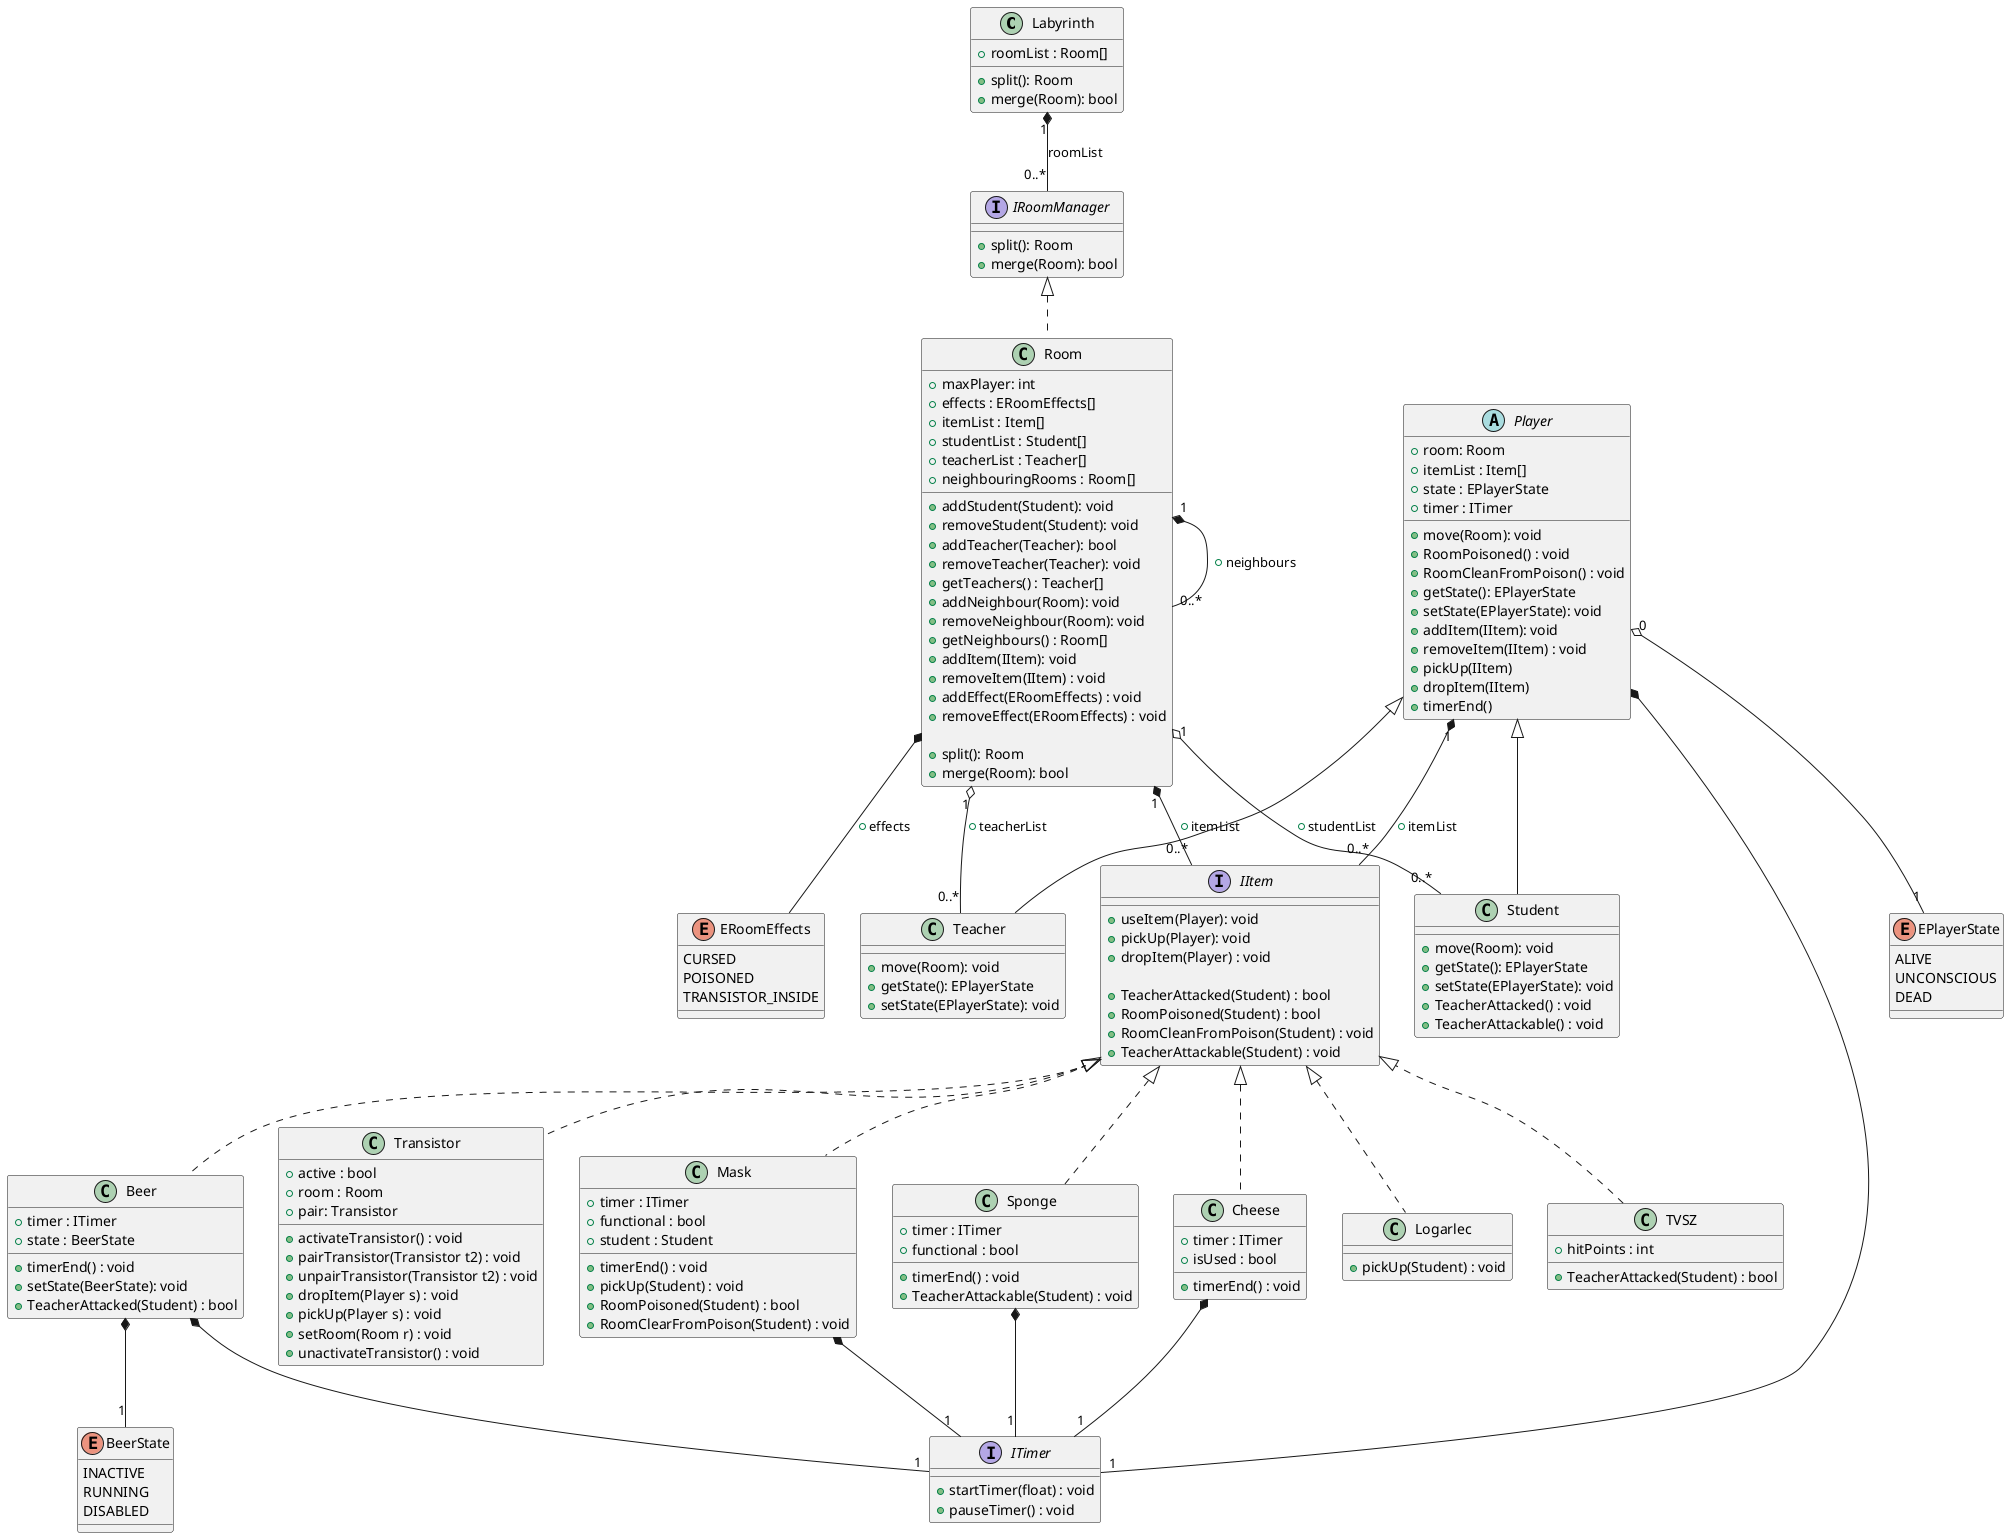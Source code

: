 @startuml UML

class Labyrinth {
    +roomList : Room[]

    + split(): Room
    + merge(Room): bool
}

Labyrinth "1" *-- "0..*" IRoomManager: roomList

interface IRoomManager {
    + split(): Room
    + merge(Room): bool
}

/' Removed implementing IItemHolder '/
class Room implements IRoomManager {
    + maxPlayer: int
    + effects : ERoomEffects[]
    + itemList : Item[]
    + studentList : Student[]
    + teacherList : Teacher[]
    + neighbouringRooms : Room[]

    + addStudent(Student): void
    + removeStudent(Student): void
    + addTeacher(Teacher): bool
    + removeTeacher(Teacher): void
    + getTeachers() : Teacher[]
    + addNeighbour(Room): void
    + removeNeighbour(Room): void
    + getNeighbours() : Room[]
    + addItem(IItem): void
    + removeItem(IItem) : void
    + addEffect(ERoomEffects) : void
    + removeEffect(ERoomEffects) : void

    + split(): Room
    + merge(Room): bool
}

Room "1" o-- "0..*" Student: + studentList
Room "1" o-- "0..*" Teacher: + teacherList
Room "1" *-- "0..*" Room: + neighbours
Room "1" *-- "0..*" IItem: + itemList
Room *-- ERoomEffects: + effects


enum EPlayerState {
    ALIVE
    UNCONSCIOUS
    DEAD
}

/' Removed implementing IItemHolder '/
abstract class Player {
    + room: Room
    + itemList : Item[]
    + state : EPlayerState
    + timer : ITimer

    + move(Room): void
    + RoomPoisoned() : void
    + RoomCleanFromPoison() : void
    + getState(): EPlayerState
    + setState(EPlayerState): void
    + addItem(IItem): void
    + removeItem(IItem) : void
    + pickUp(IItem)
    + dropItem(IItem)
    + timerEnd()
}

Player "0" o-- "1" EPlayerState
Player "1" *-- "0..*" IItem: + itemList
Player *-- "1" ITimer

interface IItem {
    + useItem(Player): void
    + pickUp(Player): void
    + dropItem(Player) : void

    + TeacherAttacked(Student) : bool
    + RoomPoisoned(Student) : bool
    + RoomCleanFromPoison(Student) : void
    + TeacherAttackable(Student) : void
}

class Teacher extends Player{
    + move(Room): void
    + getState(): EPlayerState
    + setState(EPlayerState): void
}

class Student extends Player{
    + move(Room): void
    + getState(): EPlayerState
    + setState(EPlayerState): void
    + TeacherAttacked() : void
    + TeacherAttackable() : void
}

/' interface IItemHolder {
    + addItemy(Item: Item): void
    + removeItem(Item: Item): void
} '/

enum ERoomEffects {
    CURSED
    POISONED
    TRANSISTOR_INSIDE
}

interface ITimer {
    + startTimer(float) : void
    + pauseTimer() : void
}

class TVSZ implements IItem {
    + hitPoints : int

    + TeacherAttacked(Student) : bool
}

class Transistor implements IItem  {
    + active : bool
    + room : Room
    + pair: Transistor

    + activateTransistor() : void
    + pairTransistor(Transistor t2) : void
    + unpairTransistor(Transistor t2) : void
    + dropItem(Player s) : void
    + pickUp(Player s) : void
    + setRoom(Room r) : void
    + unactivateTransistor() : void
}

enum BeerState {
    INACTIVE
    RUNNING
    DISABLED
}

class Beer implements IItem {
    + timer : ITimer
    + state : BeerState
    
    + timerEnd() : void
    + setState(BeerState): void
    + TeacherAttacked(Student) : bool
    /'+ activateBeer() : void '/
}
Beer *-- "1" ITimer
Beer *-- "1" BeerState

class Mask implements IItem  {
    + timer : ITimer
    + functional : bool
    + student : Student

    + timerEnd() : void
    + pickUp(Student) : void
    + RoomPoisoned(Student) : bool
    + RoomClearFromPoison(Student) : void

}
Mask *-- "1" ITimer

class Sponge  implements IItem {
    + timer : ITimer
    + functional : bool

    + timerEnd() : void
    + TeacherAttackable(Student) : void
}
Sponge *-- "1" ITimer

class Cheese  implements IItem {
    + timer : ITimer
    + isUsed : bool

    + timerEnd() : void
}
Cheese *-- "1" ITimer

class Logarlec  implements IItem  {
    + pickUp(Student) : void
}



@enduml
